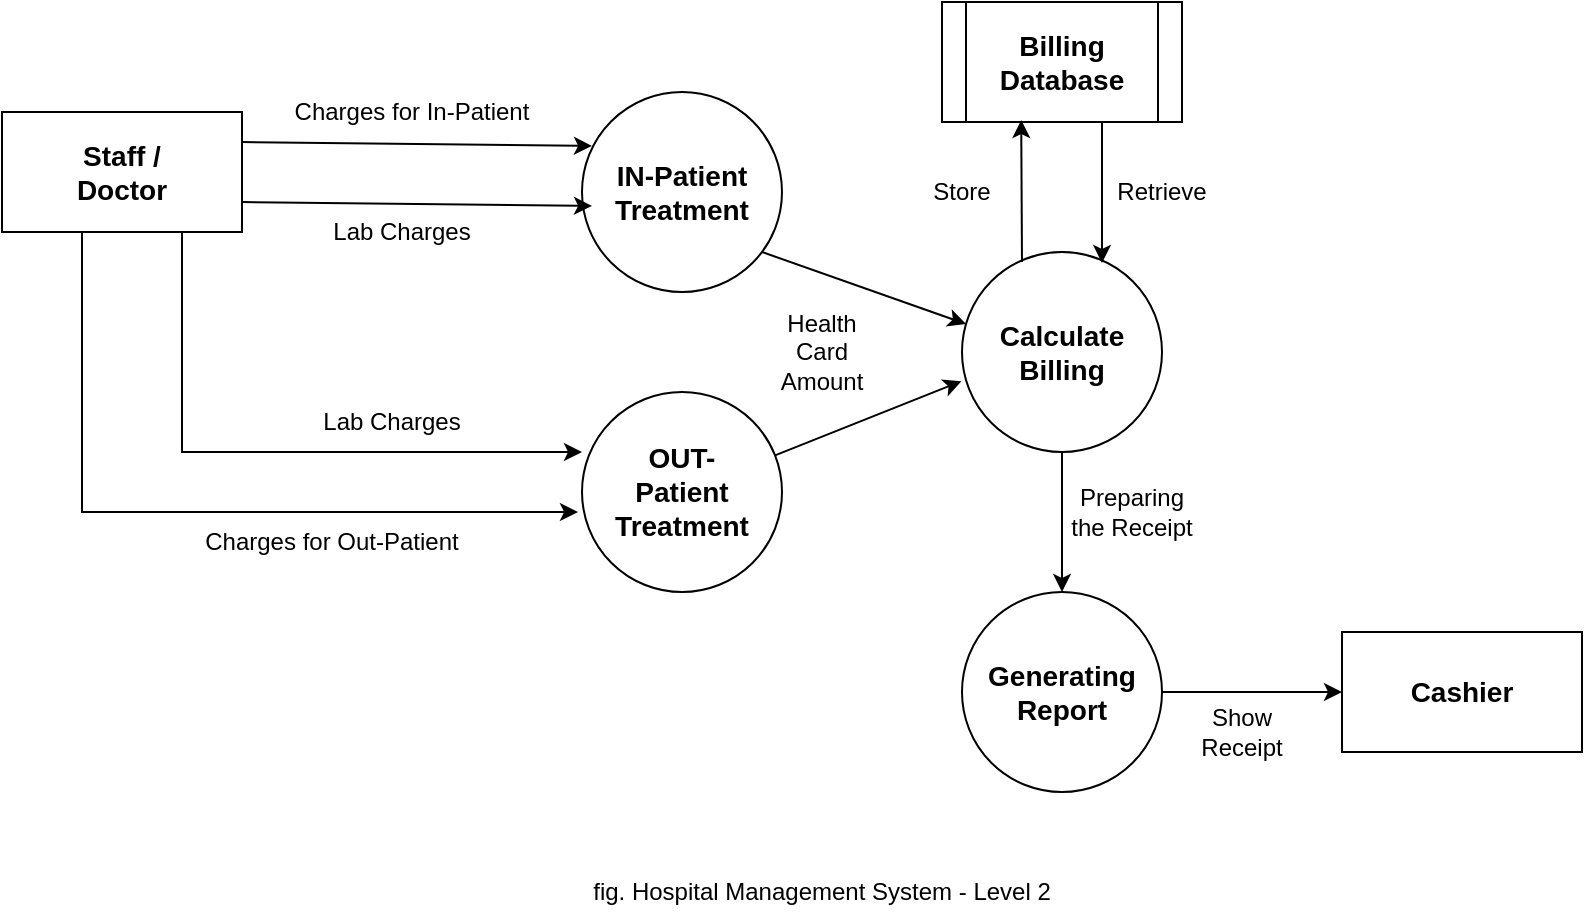 <mxfile version="24.5.1" type="google">
  <diagram name="Page-1" id="vo8XARxIupYCMVd5qzAs">
    <mxGraphModel grid="1" page="1" gridSize="10" guides="1" tooltips="1" connect="1" arrows="1" fold="1" pageScale="1" pageWidth="850" pageHeight="1100" math="0" shadow="0">
      <root>
        <mxCell id="0" />
        <mxCell id="1" parent="0" />
        <mxCell id="s0jEPeoxzqzr82gE0n71-1" value="" style="ellipse;whiteSpace=wrap;html=1;aspect=fixed;" vertex="1" parent="1">
          <mxGeometry x="320" y="175" width="100" height="100" as="geometry" />
        </mxCell>
        <mxCell id="s0jEPeoxzqzr82gE0n71-2" value="&lt;font style=&quot;font-size: 14px;&quot;&gt;&lt;b&gt;IN-Patient Treatment&lt;/b&gt;&lt;/font&gt;" style="text;strokeColor=none;align=center;fillColor=none;html=1;verticalAlign=middle;whiteSpace=wrap;rounded=0;" vertex="1" parent="1">
          <mxGeometry x="340" y="210" width="60" height="30" as="geometry" />
        </mxCell>
        <mxCell id="s0jEPeoxzqzr82gE0n71-3" value="" style="rounded=0;whiteSpace=wrap;html=1;" vertex="1" parent="1">
          <mxGeometry x="30" y="185" width="120" height="60" as="geometry" />
        </mxCell>
        <mxCell id="s0jEPeoxzqzr82gE0n71-4" value="&lt;font style=&quot;font-size: 14px;&quot;&gt;&lt;b&gt;Staff / Doctor&lt;/b&gt;&lt;/font&gt;" style="text;strokeColor=none;align=center;fillColor=none;html=1;verticalAlign=middle;whiteSpace=wrap;rounded=0;" vertex="1" parent="1">
          <mxGeometry x="60" y="200" width="60" height="30" as="geometry" />
        </mxCell>
        <mxCell id="s0jEPeoxzqzr82gE0n71-5" value="" style="endArrow=classic;html=1;rounded=0;entryX=0.05;entryY=0.27;entryDx=0;entryDy=0;entryPerimeter=0;" edge="1" parent="1" target="s0jEPeoxzqzr82gE0n71-1">
          <mxGeometry width="50" height="50" relative="1" as="geometry">
            <mxPoint x="150" y="200" as="sourcePoint" />
            <mxPoint x="200" y="150" as="targetPoint" />
          </mxGeometry>
        </mxCell>
        <mxCell id="s0jEPeoxzqzr82gE0n71-6" value="Charges for In-Patient" style="text;strokeColor=none;align=center;fillColor=none;html=1;verticalAlign=middle;whiteSpace=wrap;rounded=0;" vertex="1" parent="1">
          <mxGeometry x="170" y="170" width="130" height="30" as="geometry" />
        </mxCell>
        <mxCell id="s0jEPeoxzqzr82gE0n71-7" value="" style="endArrow=classic;html=1;rounded=0;entryX=0.05;entryY=0.27;entryDx=0;entryDy=0;entryPerimeter=0;" edge="1" parent="1">
          <mxGeometry width="50" height="50" relative="1" as="geometry">
            <mxPoint x="150" y="230" as="sourcePoint" />
            <mxPoint x="325" y="232" as="targetPoint" />
          </mxGeometry>
        </mxCell>
        <mxCell id="s0jEPeoxzqzr82gE0n71-8" value="Lab Charges" style="text;strokeColor=none;align=center;fillColor=none;html=1;verticalAlign=middle;whiteSpace=wrap;rounded=0;" vertex="1" parent="1">
          <mxGeometry x="180" y="230" width="100" height="30" as="geometry" />
        </mxCell>
        <mxCell id="s0jEPeoxzqzr82gE0n71-9" value="" style="ellipse;whiteSpace=wrap;html=1;aspect=fixed;" vertex="1" parent="1">
          <mxGeometry x="320" y="325" width="100" height="100" as="geometry" />
        </mxCell>
        <mxCell id="s0jEPeoxzqzr82gE0n71-10" value="&lt;b&gt;&lt;font style=&quot;font-size: 14px;&quot;&gt;OUT-Patient Treatment&lt;/font&gt;&lt;/b&gt;" style="text;strokeColor=none;align=center;fillColor=none;html=1;verticalAlign=middle;whiteSpace=wrap;rounded=0;" vertex="1" parent="1">
          <mxGeometry x="340" y="360" width="60" height="30" as="geometry" />
        </mxCell>
        <mxCell id="s0jEPeoxzqzr82gE0n71-11" value="" style="endArrow=classic;html=1;rounded=0;" edge="1" parent="1">
          <mxGeometry width="50" height="50" relative="1" as="geometry">
            <mxPoint x="120" y="245" as="sourcePoint" />
            <mxPoint x="320" y="355" as="targetPoint" />
            <Array as="points">
              <mxPoint x="120" y="355" />
            </Array>
          </mxGeometry>
        </mxCell>
        <mxCell id="s0jEPeoxzqzr82gE0n71-12" value="Lab Charges" style="text;strokeColor=none;align=center;fillColor=none;html=1;verticalAlign=middle;whiteSpace=wrap;rounded=0;" vertex="1" parent="1">
          <mxGeometry x="180" y="325" width="90" height="30" as="geometry" />
        </mxCell>
        <mxCell id="s0jEPeoxzqzr82gE0n71-13" value="" style="endArrow=classic;html=1;rounded=0;entryX=-0.02;entryY=0.6;entryDx=0;entryDy=0;entryPerimeter=0;" edge="1" parent="1" target="s0jEPeoxzqzr82gE0n71-9">
          <mxGeometry width="50" height="50" relative="1" as="geometry">
            <mxPoint x="70" y="245" as="sourcePoint" />
            <mxPoint x="270" y="355" as="targetPoint" />
            <Array as="points">
              <mxPoint x="70" y="385" />
            </Array>
          </mxGeometry>
        </mxCell>
        <mxCell id="s0jEPeoxzqzr82gE0n71-14" value="Charges for Out-Patient" style="text;strokeColor=none;align=center;fillColor=none;html=1;verticalAlign=middle;whiteSpace=wrap;rounded=0;" vertex="1" parent="1">
          <mxGeometry x="130" y="385" width="130" height="30" as="geometry" />
        </mxCell>
        <mxCell id="s0jEPeoxzqzr82gE0n71-15" value="" style="ellipse;whiteSpace=wrap;html=1;aspect=fixed;" vertex="1" parent="1">
          <mxGeometry x="510" y="255" width="100" height="100" as="geometry" />
        </mxCell>
        <mxCell id="s0jEPeoxzqzr82gE0n71-16" value="" style="endArrow=classic;html=1;rounded=0;entryX=-0.003;entryY=0.646;entryDx=0;entryDy=0;entryPerimeter=0;" edge="1" parent="1" source="s0jEPeoxzqzr82gE0n71-9" target="s0jEPeoxzqzr82gE0n71-15">
          <mxGeometry width="50" height="50" relative="1" as="geometry">
            <mxPoint x="410" y="350" as="sourcePoint" />
            <mxPoint x="460" y="300" as="targetPoint" />
          </mxGeometry>
        </mxCell>
        <mxCell id="s0jEPeoxzqzr82gE0n71-17" value="" style="endArrow=classic;html=1;rounded=0;entryX=0.02;entryY=0.36;entryDx=0;entryDy=0;entryPerimeter=0;" edge="1" parent="1" target="s0jEPeoxzqzr82gE0n71-15">
          <mxGeometry width="50" height="50" relative="1" as="geometry">
            <mxPoint x="410" y="255" as="sourcePoint" />
            <mxPoint x="460" y="205" as="targetPoint" />
          </mxGeometry>
        </mxCell>
        <mxCell id="s0jEPeoxzqzr82gE0n71-18" value="Health Card Amount" style="text;strokeColor=none;align=center;fillColor=none;html=1;verticalAlign=middle;whiteSpace=wrap;rounded=0;" vertex="1" parent="1">
          <mxGeometry x="410" y="290" width="60" height="30" as="geometry" />
        </mxCell>
        <mxCell id="s0jEPeoxzqzr82gE0n71-19" value="&lt;b&gt;&lt;font style=&quot;font-size: 14px;&quot;&gt;Calculate Billing&lt;/font&gt;&lt;/b&gt;" style="text;strokeColor=none;align=center;fillColor=none;html=1;verticalAlign=middle;whiteSpace=wrap;rounded=0;" vertex="1" parent="1">
          <mxGeometry x="530" y="290" width="60" height="30" as="geometry" />
        </mxCell>
        <mxCell id="s0jEPeoxzqzr82gE0n71-20" value="" style="shape=process;whiteSpace=wrap;html=1;backgroundOutline=1;" vertex="1" parent="1">
          <mxGeometry x="500" y="130" width="120" height="60" as="geometry" />
        </mxCell>
        <mxCell id="s0jEPeoxzqzr82gE0n71-21" value="&lt;b&gt;&lt;font style=&quot;font-size: 14px;&quot;&gt;Billing Database&lt;/font&gt;&lt;/b&gt;" style="text;strokeColor=none;align=center;fillColor=none;html=1;verticalAlign=middle;whiteSpace=wrap;rounded=0;" vertex="1" parent="1">
          <mxGeometry x="530" y="145" width="60" height="30" as="geometry" />
        </mxCell>
        <mxCell id="s0jEPeoxzqzr82gE0n71-22" value="" style="endArrow=classic;html=1;rounded=0;entryX=0.33;entryY=0.984;entryDx=0;entryDy=0;entryPerimeter=0;" edge="1" parent="1" target="s0jEPeoxzqzr82gE0n71-20">
          <mxGeometry width="50" height="50" relative="1" as="geometry">
            <mxPoint x="540" y="260" as="sourcePoint" />
            <mxPoint x="590" y="210" as="targetPoint" />
          </mxGeometry>
        </mxCell>
        <mxCell id="s0jEPeoxzqzr82gE0n71-23" value="" style="endArrow=classic;html=1;rounded=0;entryX=0.7;entryY=0.055;entryDx=0;entryDy=0;entryPerimeter=0;" edge="1" parent="1" target="s0jEPeoxzqzr82gE0n71-15">
          <mxGeometry width="50" height="50" relative="1" as="geometry">
            <mxPoint x="580" y="190" as="sourcePoint" />
            <mxPoint x="580" y="119" as="targetPoint" />
          </mxGeometry>
        </mxCell>
        <mxCell id="s0jEPeoxzqzr82gE0n71-24" value="Store" style="text;strokeColor=none;align=center;fillColor=none;html=1;verticalAlign=middle;whiteSpace=wrap;rounded=0;" vertex="1" parent="1">
          <mxGeometry x="480" y="210" width="60" height="30" as="geometry" />
        </mxCell>
        <mxCell id="s0jEPeoxzqzr82gE0n71-25" value="Retrieve" style="text;strokeColor=none;align=center;fillColor=none;html=1;verticalAlign=middle;whiteSpace=wrap;rounded=0;" vertex="1" parent="1">
          <mxGeometry x="580" y="210" width="60" height="30" as="geometry" />
        </mxCell>
        <mxCell id="s0jEPeoxzqzr82gE0n71-26" value="" style="ellipse;whiteSpace=wrap;html=1;aspect=fixed;" vertex="1" parent="1">
          <mxGeometry x="510" y="425" width="100" height="100" as="geometry" />
        </mxCell>
        <mxCell id="s0jEPeoxzqzr82gE0n71-27" value="&lt;font style=&quot;font-size: 14px;&quot;&gt;&lt;b&gt;Generating Report&lt;/b&gt;&lt;/font&gt;" style="text;strokeColor=none;align=center;fillColor=none;html=1;verticalAlign=middle;whiteSpace=wrap;rounded=0;" vertex="1" parent="1">
          <mxGeometry x="530" y="460" width="60" height="30" as="geometry" />
        </mxCell>
        <mxCell id="s0jEPeoxzqzr82gE0n71-28" value="" style="endArrow=classic;html=1;rounded=0;entryX=0.5;entryY=0;entryDx=0;entryDy=0;" edge="1" parent="1" target="s0jEPeoxzqzr82gE0n71-26">
          <mxGeometry width="50" height="50" relative="1" as="geometry">
            <mxPoint x="560" y="355" as="sourcePoint" />
            <mxPoint x="610" y="305" as="targetPoint" />
          </mxGeometry>
        </mxCell>
        <mxCell id="s0jEPeoxzqzr82gE0n71-29" value="Preparing the Receipt" style="text;strokeColor=none;align=center;fillColor=none;html=1;verticalAlign=middle;whiteSpace=wrap;rounded=0;" vertex="1" parent="1">
          <mxGeometry x="560" y="370" width="70" height="30" as="geometry" />
        </mxCell>
        <mxCell id="s0jEPeoxzqzr82gE0n71-30" value="" style="rounded=0;whiteSpace=wrap;html=1;" vertex="1" parent="1">
          <mxGeometry x="700" y="445" width="120" height="60" as="geometry" />
        </mxCell>
        <mxCell id="s0jEPeoxzqzr82gE0n71-31" value="&lt;font style=&quot;font-size: 14px;&quot;&gt;&lt;b&gt;Cashier&lt;/b&gt;&lt;/font&gt;" style="text;strokeColor=none;align=center;fillColor=none;html=1;verticalAlign=middle;whiteSpace=wrap;rounded=0;" vertex="1" parent="1">
          <mxGeometry x="730" y="460" width="60" height="30" as="geometry" />
        </mxCell>
        <mxCell id="s0jEPeoxzqzr82gE0n71-32" value="" style="endArrow=classic;html=1;rounded=0;entryX=0;entryY=0.5;entryDx=0;entryDy=0;" edge="1" parent="1" target="s0jEPeoxzqzr82gE0n71-30">
          <mxGeometry width="50" height="50" relative="1" as="geometry">
            <mxPoint x="610" y="475" as="sourcePoint" />
            <mxPoint x="660" y="425" as="targetPoint" />
          </mxGeometry>
        </mxCell>
        <mxCell id="s0jEPeoxzqzr82gE0n71-33" value="Show Receipt" style="text;strokeColor=none;align=center;fillColor=none;html=1;verticalAlign=middle;whiteSpace=wrap;rounded=0;" vertex="1" parent="1">
          <mxGeometry x="620" y="480" width="60" height="30" as="geometry" />
        </mxCell>
        <mxCell id="s0jEPeoxzqzr82gE0n71-34" value="fig. Hospital Management System - Level 2" style="text;strokeColor=none;align=center;fillColor=none;html=1;verticalAlign=middle;whiteSpace=wrap;rounded=0;" vertex="1" parent="1">
          <mxGeometry x="305" y="560" width="270" height="30" as="geometry" />
        </mxCell>
      </root>
    </mxGraphModel>
  </diagram>
</mxfile>
